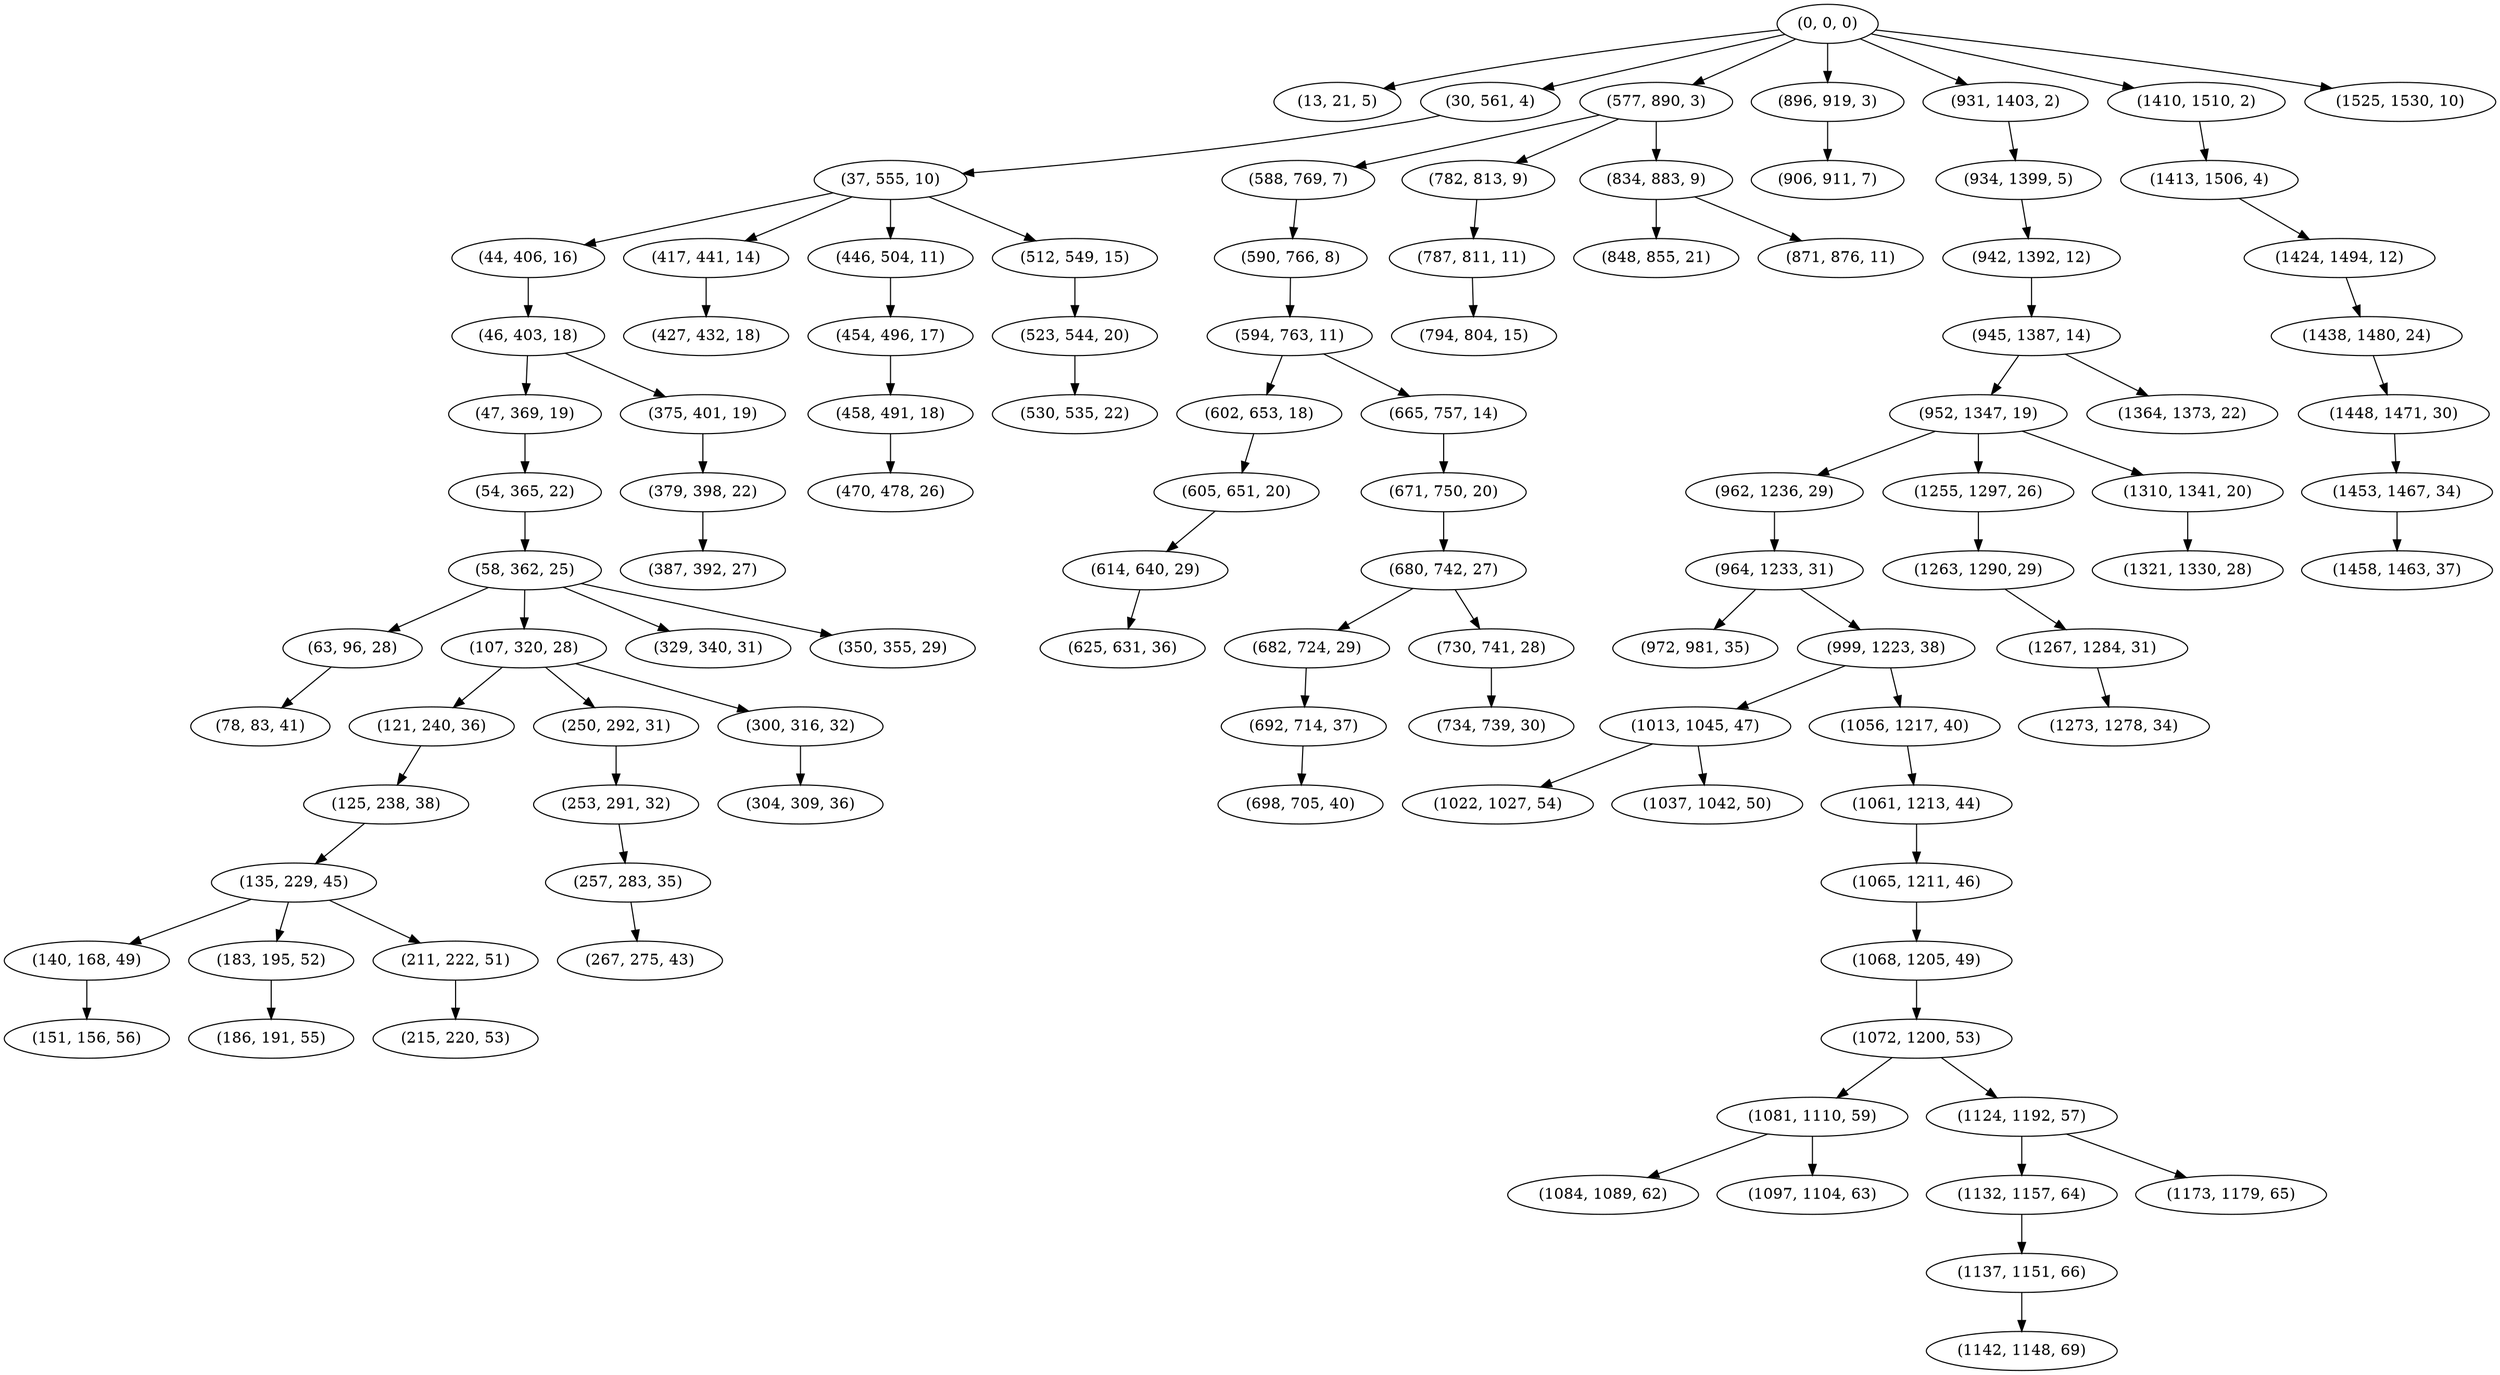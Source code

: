 digraph tree {
    "(0, 0, 0)";
    "(13, 21, 5)";
    "(30, 561, 4)";
    "(37, 555, 10)";
    "(44, 406, 16)";
    "(46, 403, 18)";
    "(47, 369, 19)";
    "(54, 365, 22)";
    "(58, 362, 25)";
    "(63, 96, 28)";
    "(78, 83, 41)";
    "(107, 320, 28)";
    "(121, 240, 36)";
    "(125, 238, 38)";
    "(135, 229, 45)";
    "(140, 168, 49)";
    "(151, 156, 56)";
    "(183, 195, 52)";
    "(186, 191, 55)";
    "(211, 222, 51)";
    "(215, 220, 53)";
    "(250, 292, 31)";
    "(253, 291, 32)";
    "(257, 283, 35)";
    "(267, 275, 43)";
    "(300, 316, 32)";
    "(304, 309, 36)";
    "(329, 340, 31)";
    "(350, 355, 29)";
    "(375, 401, 19)";
    "(379, 398, 22)";
    "(387, 392, 27)";
    "(417, 441, 14)";
    "(427, 432, 18)";
    "(446, 504, 11)";
    "(454, 496, 17)";
    "(458, 491, 18)";
    "(470, 478, 26)";
    "(512, 549, 15)";
    "(523, 544, 20)";
    "(530, 535, 22)";
    "(577, 890, 3)";
    "(588, 769, 7)";
    "(590, 766, 8)";
    "(594, 763, 11)";
    "(602, 653, 18)";
    "(605, 651, 20)";
    "(614, 640, 29)";
    "(625, 631, 36)";
    "(665, 757, 14)";
    "(671, 750, 20)";
    "(680, 742, 27)";
    "(682, 724, 29)";
    "(692, 714, 37)";
    "(698, 705, 40)";
    "(730, 741, 28)";
    "(734, 739, 30)";
    "(782, 813, 9)";
    "(787, 811, 11)";
    "(794, 804, 15)";
    "(834, 883, 9)";
    "(848, 855, 21)";
    "(871, 876, 11)";
    "(896, 919, 3)";
    "(906, 911, 7)";
    "(931, 1403, 2)";
    "(934, 1399, 5)";
    "(942, 1392, 12)";
    "(945, 1387, 14)";
    "(952, 1347, 19)";
    "(962, 1236, 29)";
    "(964, 1233, 31)";
    "(972, 981, 35)";
    "(999, 1223, 38)";
    "(1013, 1045, 47)";
    "(1022, 1027, 54)";
    "(1037, 1042, 50)";
    "(1056, 1217, 40)";
    "(1061, 1213, 44)";
    "(1065, 1211, 46)";
    "(1068, 1205, 49)";
    "(1072, 1200, 53)";
    "(1081, 1110, 59)";
    "(1084, 1089, 62)";
    "(1097, 1104, 63)";
    "(1124, 1192, 57)";
    "(1132, 1157, 64)";
    "(1137, 1151, 66)";
    "(1142, 1148, 69)";
    "(1173, 1179, 65)";
    "(1255, 1297, 26)";
    "(1263, 1290, 29)";
    "(1267, 1284, 31)";
    "(1273, 1278, 34)";
    "(1310, 1341, 20)";
    "(1321, 1330, 28)";
    "(1364, 1373, 22)";
    "(1410, 1510, 2)";
    "(1413, 1506, 4)";
    "(1424, 1494, 12)";
    "(1438, 1480, 24)";
    "(1448, 1471, 30)";
    "(1453, 1467, 34)";
    "(1458, 1463, 37)";
    "(1525, 1530, 10)";
    "(0, 0, 0)" -> "(13, 21, 5)";
    "(0, 0, 0)" -> "(30, 561, 4)";
    "(0, 0, 0)" -> "(577, 890, 3)";
    "(0, 0, 0)" -> "(896, 919, 3)";
    "(0, 0, 0)" -> "(931, 1403, 2)";
    "(0, 0, 0)" -> "(1410, 1510, 2)";
    "(0, 0, 0)" -> "(1525, 1530, 10)";
    "(30, 561, 4)" -> "(37, 555, 10)";
    "(37, 555, 10)" -> "(44, 406, 16)";
    "(37, 555, 10)" -> "(417, 441, 14)";
    "(37, 555, 10)" -> "(446, 504, 11)";
    "(37, 555, 10)" -> "(512, 549, 15)";
    "(44, 406, 16)" -> "(46, 403, 18)";
    "(46, 403, 18)" -> "(47, 369, 19)";
    "(46, 403, 18)" -> "(375, 401, 19)";
    "(47, 369, 19)" -> "(54, 365, 22)";
    "(54, 365, 22)" -> "(58, 362, 25)";
    "(58, 362, 25)" -> "(63, 96, 28)";
    "(58, 362, 25)" -> "(107, 320, 28)";
    "(58, 362, 25)" -> "(329, 340, 31)";
    "(58, 362, 25)" -> "(350, 355, 29)";
    "(63, 96, 28)" -> "(78, 83, 41)";
    "(107, 320, 28)" -> "(121, 240, 36)";
    "(107, 320, 28)" -> "(250, 292, 31)";
    "(107, 320, 28)" -> "(300, 316, 32)";
    "(121, 240, 36)" -> "(125, 238, 38)";
    "(125, 238, 38)" -> "(135, 229, 45)";
    "(135, 229, 45)" -> "(140, 168, 49)";
    "(135, 229, 45)" -> "(183, 195, 52)";
    "(135, 229, 45)" -> "(211, 222, 51)";
    "(140, 168, 49)" -> "(151, 156, 56)";
    "(183, 195, 52)" -> "(186, 191, 55)";
    "(211, 222, 51)" -> "(215, 220, 53)";
    "(250, 292, 31)" -> "(253, 291, 32)";
    "(253, 291, 32)" -> "(257, 283, 35)";
    "(257, 283, 35)" -> "(267, 275, 43)";
    "(300, 316, 32)" -> "(304, 309, 36)";
    "(375, 401, 19)" -> "(379, 398, 22)";
    "(379, 398, 22)" -> "(387, 392, 27)";
    "(417, 441, 14)" -> "(427, 432, 18)";
    "(446, 504, 11)" -> "(454, 496, 17)";
    "(454, 496, 17)" -> "(458, 491, 18)";
    "(458, 491, 18)" -> "(470, 478, 26)";
    "(512, 549, 15)" -> "(523, 544, 20)";
    "(523, 544, 20)" -> "(530, 535, 22)";
    "(577, 890, 3)" -> "(588, 769, 7)";
    "(577, 890, 3)" -> "(782, 813, 9)";
    "(577, 890, 3)" -> "(834, 883, 9)";
    "(588, 769, 7)" -> "(590, 766, 8)";
    "(590, 766, 8)" -> "(594, 763, 11)";
    "(594, 763, 11)" -> "(602, 653, 18)";
    "(594, 763, 11)" -> "(665, 757, 14)";
    "(602, 653, 18)" -> "(605, 651, 20)";
    "(605, 651, 20)" -> "(614, 640, 29)";
    "(614, 640, 29)" -> "(625, 631, 36)";
    "(665, 757, 14)" -> "(671, 750, 20)";
    "(671, 750, 20)" -> "(680, 742, 27)";
    "(680, 742, 27)" -> "(682, 724, 29)";
    "(680, 742, 27)" -> "(730, 741, 28)";
    "(682, 724, 29)" -> "(692, 714, 37)";
    "(692, 714, 37)" -> "(698, 705, 40)";
    "(730, 741, 28)" -> "(734, 739, 30)";
    "(782, 813, 9)" -> "(787, 811, 11)";
    "(787, 811, 11)" -> "(794, 804, 15)";
    "(834, 883, 9)" -> "(848, 855, 21)";
    "(834, 883, 9)" -> "(871, 876, 11)";
    "(896, 919, 3)" -> "(906, 911, 7)";
    "(931, 1403, 2)" -> "(934, 1399, 5)";
    "(934, 1399, 5)" -> "(942, 1392, 12)";
    "(942, 1392, 12)" -> "(945, 1387, 14)";
    "(945, 1387, 14)" -> "(952, 1347, 19)";
    "(945, 1387, 14)" -> "(1364, 1373, 22)";
    "(952, 1347, 19)" -> "(962, 1236, 29)";
    "(952, 1347, 19)" -> "(1255, 1297, 26)";
    "(952, 1347, 19)" -> "(1310, 1341, 20)";
    "(962, 1236, 29)" -> "(964, 1233, 31)";
    "(964, 1233, 31)" -> "(972, 981, 35)";
    "(964, 1233, 31)" -> "(999, 1223, 38)";
    "(999, 1223, 38)" -> "(1013, 1045, 47)";
    "(999, 1223, 38)" -> "(1056, 1217, 40)";
    "(1013, 1045, 47)" -> "(1022, 1027, 54)";
    "(1013, 1045, 47)" -> "(1037, 1042, 50)";
    "(1056, 1217, 40)" -> "(1061, 1213, 44)";
    "(1061, 1213, 44)" -> "(1065, 1211, 46)";
    "(1065, 1211, 46)" -> "(1068, 1205, 49)";
    "(1068, 1205, 49)" -> "(1072, 1200, 53)";
    "(1072, 1200, 53)" -> "(1081, 1110, 59)";
    "(1072, 1200, 53)" -> "(1124, 1192, 57)";
    "(1081, 1110, 59)" -> "(1084, 1089, 62)";
    "(1081, 1110, 59)" -> "(1097, 1104, 63)";
    "(1124, 1192, 57)" -> "(1132, 1157, 64)";
    "(1124, 1192, 57)" -> "(1173, 1179, 65)";
    "(1132, 1157, 64)" -> "(1137, 1151, 66)";
    "(1137, 1151, 66)" -> "(1142, 1148, 69)";
    "(1255, 1297, 26)" -> "(1263, 1290, 29)";
    "(1263, 1290, 29)" -> "(1267, 1284, 31)";
    "(1267, 1284, 31)" -> "(1273, 1278, 34)";
    "(1310, 1341, 20)" -> "(1321, 1330, 28)";
    "(1410, 1510, 2)" -> "(1413, 1506, 4)";
    "(1413, 1506, 4)" -> "(1424, 1494, 12)";
    "(1424, 1494, 12)" -> "(1438, 1480, 24)";
    "(1438, 1480, 24)" -> "(1448, 1471, 30)";
    "(1448, 1471, 30)" -> "(1453, 1467, 34)";
    "(1453, 1467, 34)" -> "(1458, 1463, 37)";
}
